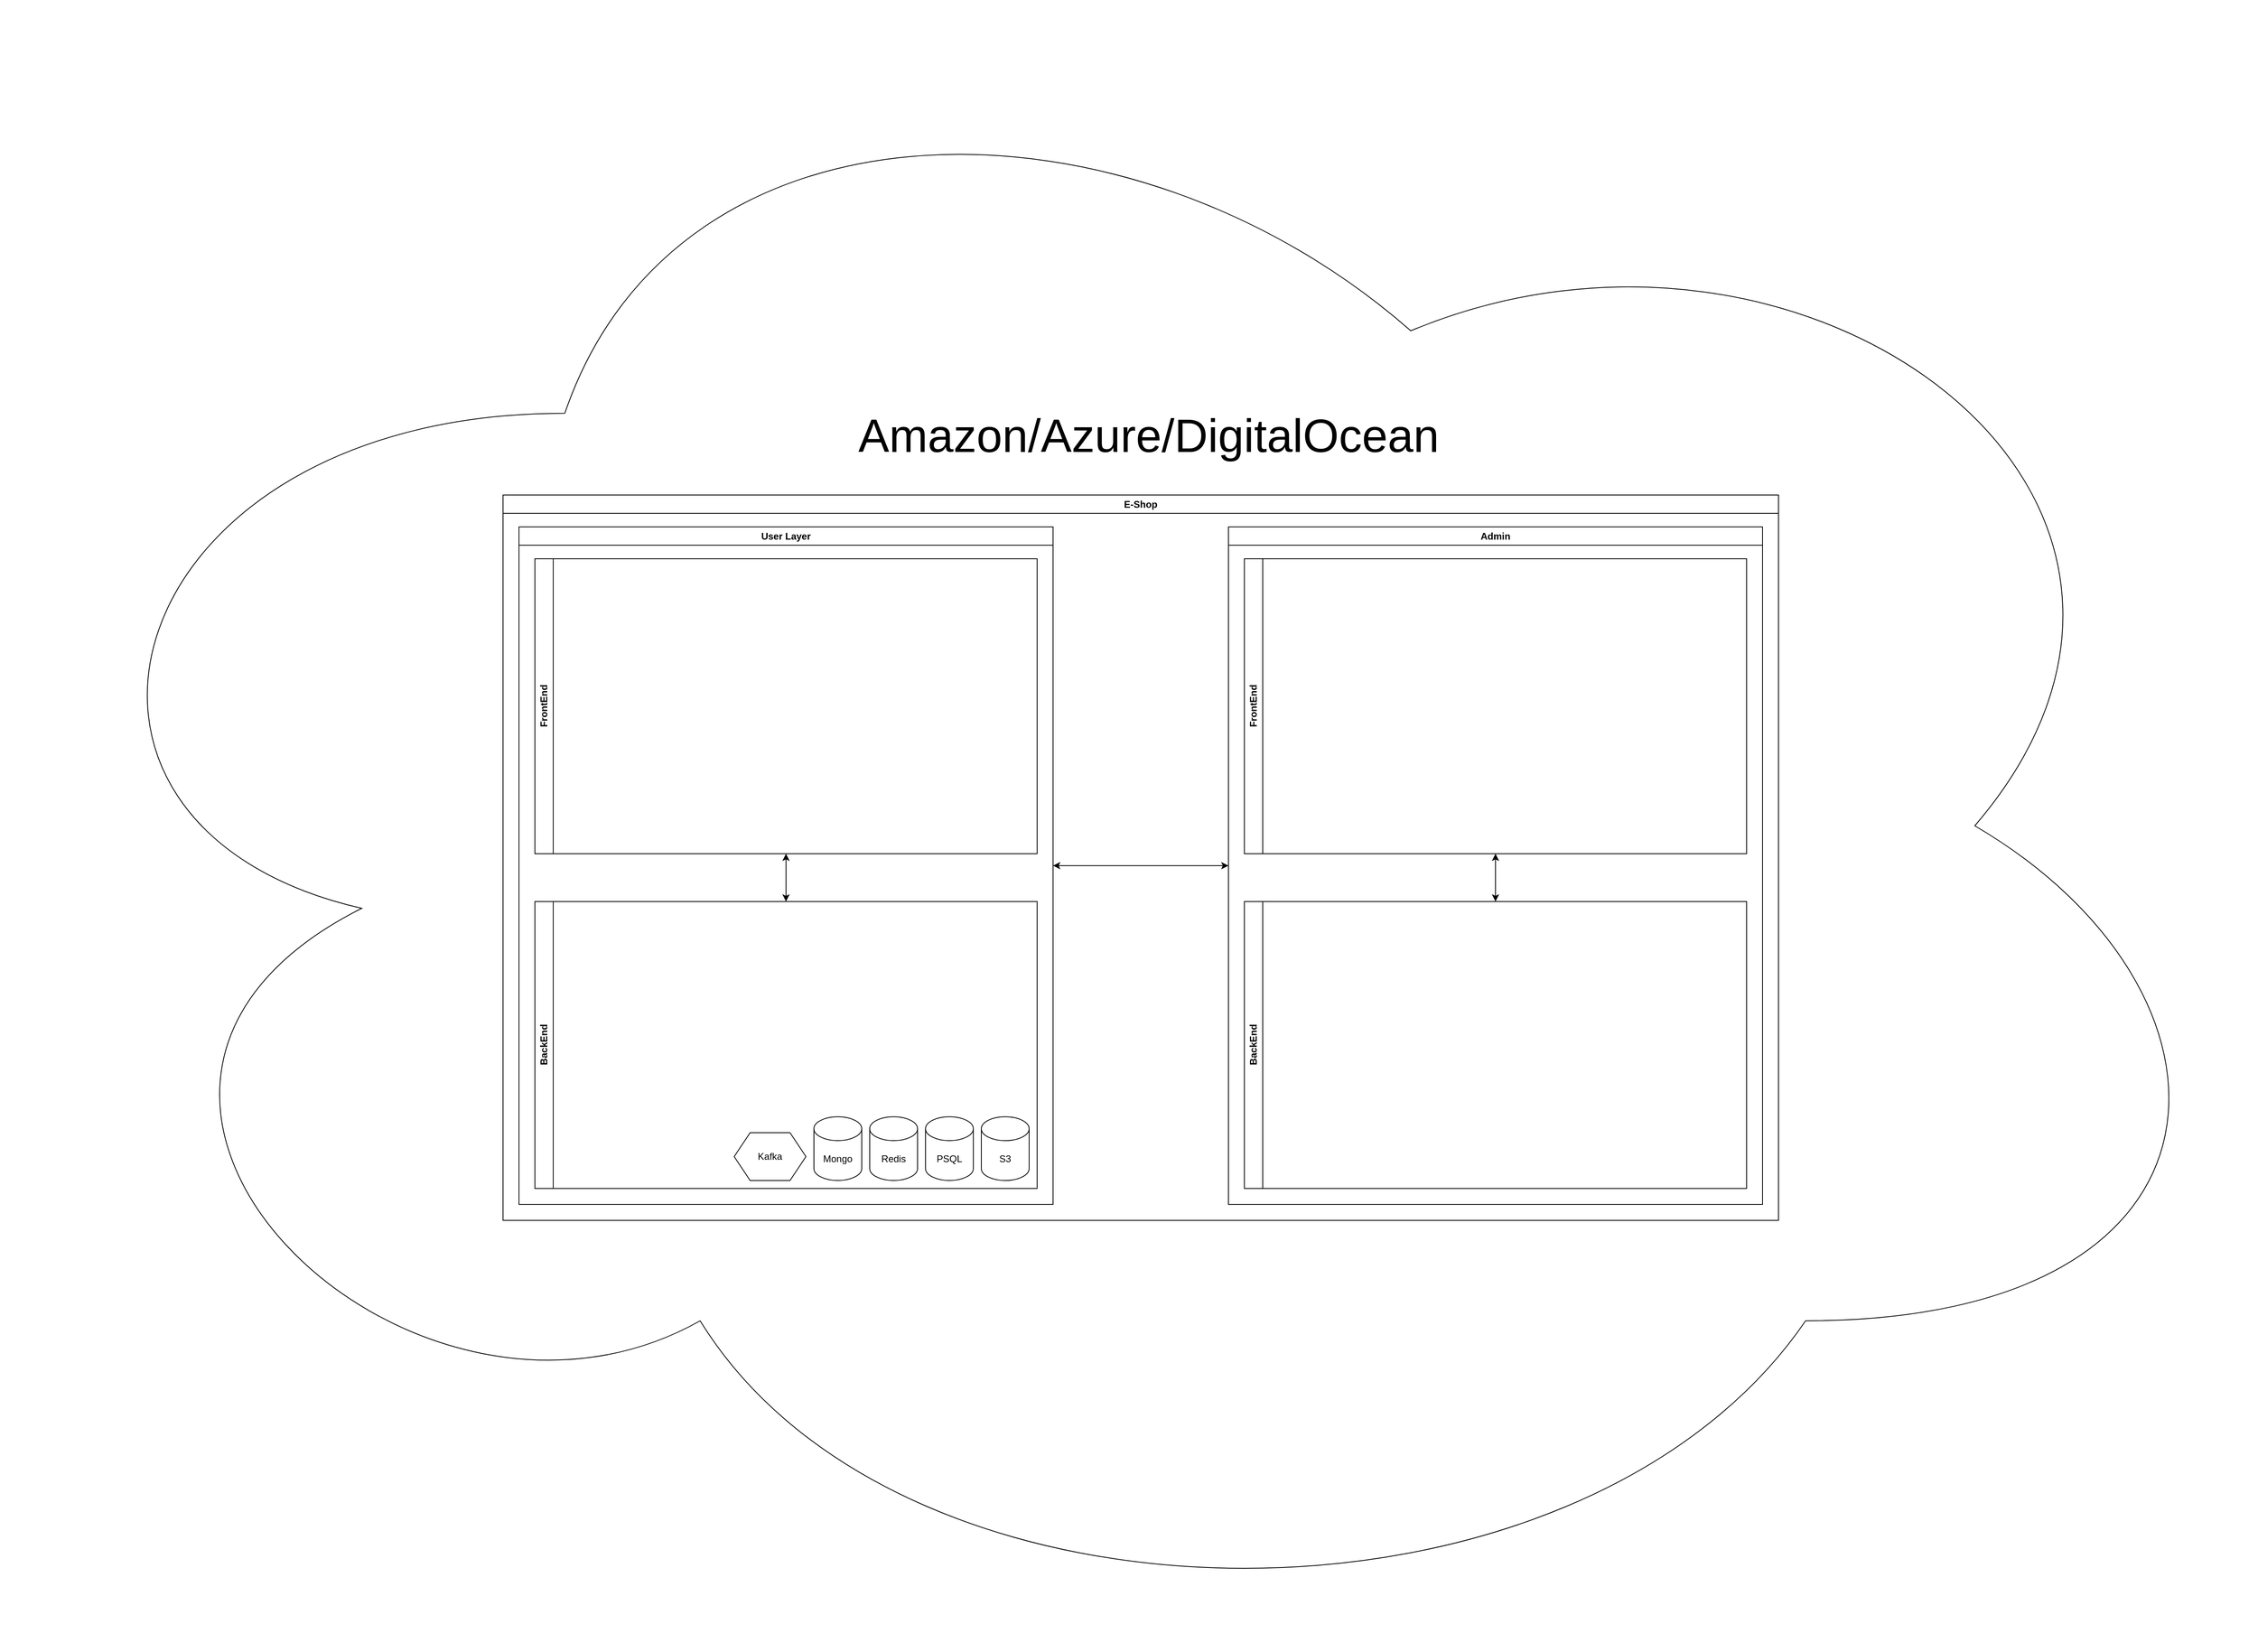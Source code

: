 <mxfile version="22.1.12" type="github">
  <diagram name="Page-1" id="DzVoJcRiXnUa5LAvEpuA">
    <mxGraphModel dx="1561" dy="492" grid="1" gridSize="10" guides="1" tooltips="1" connect="1" arrows="1" fold="1" page="1" pageScale="1" pageWidth="827" pageHeight="1169" math="0" shadow="0">
      <root>
        <mxCell id="0" />
        <mxCell id="1" parent="0" />
        <mxCell id="WZA1Fgsl2dw0n8zQ-vlH-22" value="" style="ellipse;shape=cloud;whiteSpace=wrap;html=1;" vertex="1" parent="1">
          <mxGeometry x="-410" y="730" width="2830" height="2070" as="geometry" />
        </mxCell>
        <mxCell id="WZA1Fgsl2dw0n8zQ-vlH-1" value="E-Shop" style="swimlane;whiteSpace=wrap;html=1;" vertex="1" parent="1">
          <mxGeometry x="220" y="1350" width="1600" height="910" as="geometry" />
        </mxCell>
        <mxCell id="WZA1Fgsl2dw0n8zQ-vlH-2" value="User Layer" style="swimlane;whiteSpace=wrap;html=1;" vertex="1" parent="WZA1Fgsl2dw0n8zQ-vlH-1">
          <mxGeometry x="20" y="40" width="670" height="850" as="geometry" />
        </mxCell>
        <mxCell id="WZA1Fgsl2dw0n8zQ-vlH-6" value="FrontEnd" style="swimlane;horizontal=0;whiteSpace=wrap;html=1;" vertex="1" parent="WZA1Fgsl2dw0n8zQ-vlH-2">
          <mxGeometry x="20" y="40" width="630" height="370" as="geometry" />
        </mxCell>
        <mxCell id="WZA1Fgsl2dw0n8zQ-vlH-7" value="BackEnd" style="swimlane;horizontal=0;whiteSpace=wrap;html=1;" vertex="1" parent="WZA1Fgsl2dw0n8zQ-vlH-2">
          <mxGeometry x="20" y="470" width="630" height="360" as="geometry" />
        </mxCell>
        <mxCell id="WZA1Fgsl2dw0n8zQ-vlH-16" value="S3" style="shape=cylinder3;whiteSpace=wrap;html=1;boundedLbl=1;backgroundOutline=1;size=15;" vertex="1" parent="WZA1Fgsl2dw0n8zQ-vlH-7">
          <mxGeometry x="560" y="270" width="60" height="80" as="geometry" />
        </mxCell>
        <mxCell id="WZA1Fgsl2dw0n8zQ-vlH-17" value="PSQL" style="shape=cylinder3;whiteSpace=wrap;html=1;boundedLbl=1;backgroundOutline=1;size=15;" vertex="1" parent="WZA1Fgsl2dw0n8zQ-vlH-7">
          <mxGeometry x="490" y="270" width="60" height="80" as="geometry" />
        </mxCell>
        <mxCell id="WZA1Fgsl2dw0n8zQ-vlH-18" value="Redis" style="shape=cylinder3;whiteSpace=wrap;html=1;boundedLbl=1;backgroundOutline=1;size=15;" vertex="1" parent="WZA1Fgsl2dw0n8zQ-vlH-7">
          <mxGeometry x="420" y="270" width="60" height="80" as="geometry" />
        </mxCell>
        <mxCell id="WZA1Fgsl2dw0n8zQ-vlH-20" value="Kafka" style="shape=hexagon;perimeter=hexagonPerimeter2;whiteSpace=wrap;html=1;fixedSize=1;" vertex="1" parent="WZA1Fgsl2dw0n8zQ-vlH-7">
          <mxGeometry x="250" y="290" width="90" height="60" as="geometry" />
        </mxCell>
        <mxCell id="WZA1Fgsl2dw0n8zQ-vlH-21" value="Mongo" style="shape=cylinder3;whiteSpace=wrap;html=1;boundedLbl=1;backgroundOutline=1;size=15;" vertex="1" parent="WZA1Fgsl2dw0n8zQ-vlH-7">
          <mxGeometry x="350" y="270" width="60" height="80" as="geometry" />
        </mxCell>
        <mxCell id="WZA1Fgsl2dw0n8zQ-vlH-14" value="" style="endArrow=classic;startArrow=classic;html=1;rounded=0;entryX=0.5;entryY=1;entryDx=0;entryDy=0;exitX=0.5;exitY=0;exitDx=0;exitDy=0;" edge="1" parent="WZA1Fgsl2dw0n8zQ-vlH-2" source="WZA1Fgsl2dw0n8zQ-vlH-7" target="WZA1Fgsl2dw0n8zQ-vlH-6">
          <mxGeometry width="50" height="50" relative="1" as="geometry">
            <mxPoint x="380" y="550" as="sourcePoint" />
            <mxPoint x="430" y="500" as="targetPoint" />
          </mxGeometry>
        </mxCell>
        <mxCell id="WZA1Fgsl2dw0n8zQ-vlH-3" value="Admin" style="swimlane;whiteSpace=wrap;html=1;" vertex="1" parent="WZA1Fgsl2dw0n8zQ-vlH-1">
          <mxGeometry x="910" y="40" width="670" height="850" as="geometry" />
        </mxCell>
        <mxCell id="WZA1Fgsl2dw0n8zQ-vlH-9" value="FrontEnd" style="swimlane;horizontal=0;whiteSpace=wrap;html=1;" vertex="1" parent="WZA1Fgsl2dw0n8zQ-vlH-3">
          <mxGeometry x="20" y="40" width="630" height="370" as="geometry" />
        </mxCell>
        <mxCell id="WZA1Fgsl2dw0n8zQ-vlH-10" value="BackEnd" style="swimlane;horizontal=0;whiteSpace=wrap;html=1;" vertex="1" parent="WZA1Fgsl2dw0n8zQ-vlH-3">
          <mxGeometry x="20" y="470" width="630" height="360" as="geometry" />
        </mxCell>
        <mxCell id="WZA1Fgsl2dw0n8zQ-vlH-15" value="" style="endArrow=classic;startArrow=classic;html=1;rounded=0;entryX=0.5;entryY=1;entryDx=0;entryDy=0;exitX=0.5;exitY=0;exitDx=0;exitDy=0;" edge="1" parent="WZA1Fgsl2dw0n8zQ-vlH-3" source="WZA1Fgsl2dw0n8zQ-vlH-10" target="WZA1Fgsl2dw0n8zQ-vlH-9">
          <mxGeometry width="50" height="50" relative="1" as="geometry">
            <mxPoint x="190" y="570" as="sourcePoint" />
            <mxPoint x="240" y="520" as="targetPoint" />
          </mxGeometry>
        </mxCell>
        <mxCell id="WZA1Fgsl2dw0n8zQ-vlH-12" value="" style="endArrow=classic;startArrow=classic;html=1;rounded=0;exitX=1;exitY=0.5;exitDx=0;exitDy=0;entryX=0;entryY=0.5;entryDx=0;entryDy=0;" edge="1" parent="WZA1Fgsl2dw0n8zQ-vlH-1" source="WZA1Fgsl2dw0n8zQ-vlH-2" target="WZA1Fgsl2dw0n8zQ-vlH-3">
          <mxGeometry width="50" height="50" relative="1" as="geometry">
            <mxPoint x="800" y="450" as="sourcePoint" />
            <mxPoint x="850" y="400" as="targetPoint" />
          </mxGeometry>
        </mxCell>
        <mxCell id="WZA1Fgsl2dw0n8zQ-vlH-23" value="&lt;font style=&quot;font-size: 58px;&quot;&gt;Amazon/Azure/DigitalOcean&lt;/font&gt;" style="text;html=1;strokeColor=none;fillColor=none;align=center;verticalAlign=middle;whiteSpace=wrap;rounded=0;" vertex="1" parent="1">
          <mxGeometry x="1000" y="1260" width="60" height="30" as="geometry" />
        </mxCell>
      </root>
    </mxGraphModel>
  </diagram>
</mxfile>
